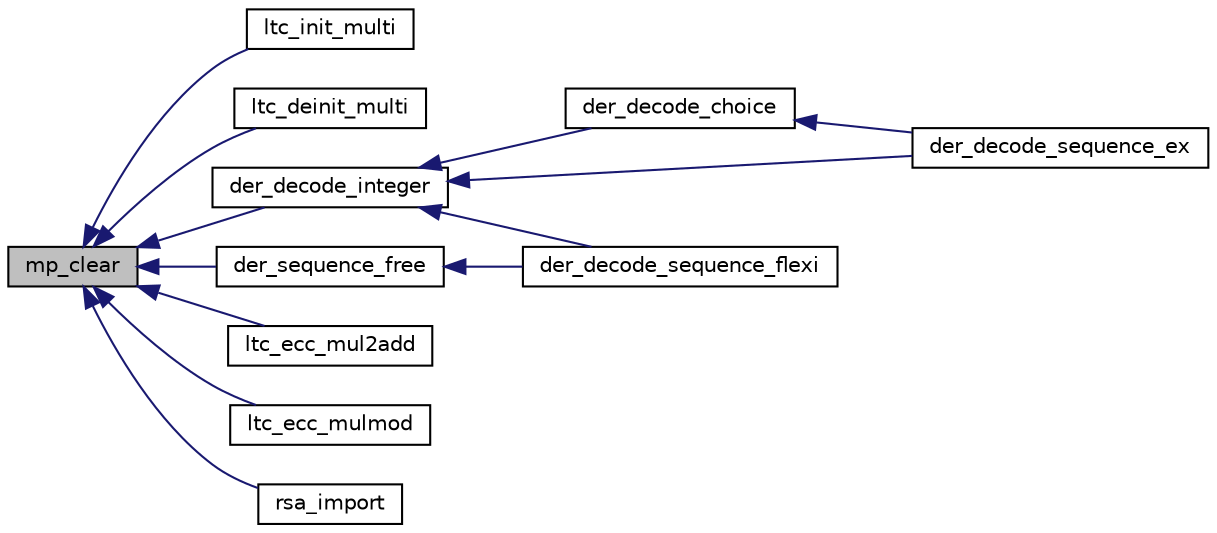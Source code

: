 digraph G
{
  edge [fontname="Helvetica",fontsize="10",labelfontname="Helvetica",labelfontsize="10"];
  node [fontname="Helvetica",fontsize="10",shape=record];
  rankdir="LR";
  Node1 [label="mp_clear",height=0.2,width=0.4,color="black", fillcolor="grey75", style="filled" fontcolor="black"];
  Node1 -> Node2 [dir="back",color="midnightblue",fontsize="10",style="solid",fontname="Helvetica"];
  Node2 [label="ltc_init_multi",height=0.2,width=0.4,color="black", fillcolor="white", style="filled",URL="$multi_8c.html#a327161b10428b234d74713b8a08acb2a"];
  Node1 -> Node3 [dir="back",color="midnightblue",fontsize="10",style="solid",fontname="Helvetica"];
  Node3 [label="ltc_deinit_multi",height=0.2,width=0.4,color="black", fillcolor="white", style="filled",URL="$multi_8c.html#abcb92ed327d5fcf9bf9bcff2a6a3107a"];
  Node1 -> Node4 [dir="back",color="midnightblue",fontsize="10",style="solid",fontname="Helvetica"];
  Node4 [label="der_decode_integer",height=0.2,width=0.4,color="black", fillcolor="white", style="filled",URL="$der__decode__integer_8c.html#ac5b0a7020165ada29ba6278fe128599d"];
  Node4 -> Node5 [dir="back",color="midnightblue",fontsize="10",style="solid",fontname="Helvetica"];
  Node5 [label="der_decode_choice",height=0.2,width=0.4,color="black", fillcolor="white", style="filled",URL="$der__decode__choice_8c.html#abbc3f8406cbf0c2d75b1c801192dcad4"];
  Node5 -> Node6 [dir="back",color="midnightblue",fontsize="10",style="solid",fontname="Helvetica"];
  Node6 [label="der_decode_sequence_ex",height=0.2,width=0.4,color="black", fillcolor="white", style="filled",URL="$der__decode__sequence__ex_8c.html#a1a943c5b2c4d97f76db0352956ab3dc6"];
  Node4 -> Node6 [dir="back",color="midnightblue",fontsize="10",style="solid",fontname="Helvetica"];
  Node4 -> Node7 [dir="back",color="midnightblue",fontsize="10",style="solid",fontname="Helvetica"];
  Node7 [label="der_decode_sequence_flexi",height=0.2,width=0.4,color="black", fillcolor="white", style="filled",URL="$der__decode__sequence__flexi_8c.html#acec68888a6eae3b64f54b37cfb43d9b1"];
  Node1 -> Node8 [dir="back",color="midnightblue",fontsize="10",style="solid",fontname="Helvetica"];
  Node8 [label="der_sequence_free",height=0.2,width=0.4,color="black", fillcolor="white", style="filled",URL="$der__sequence__free_8c.html#ad47a79b60d0b0a1f13b5529dcbd4f5fa"];
  Node8 -> Node7 [dir="back",color="midnightblue",fontsize="10",style="solid",fontname="Helvetica"];
  Node1 -> Node9 [dir="back",color="midnightblue",fontsize="10",style="solid",fontname="Helvetica"];
  Node9 [label="ltc_ecc_mul2add",height=0.2,width=0.4,color="black", fillcolor="white", style="filled",URL="$ltc__ecc__mul2add_8c.html#a19662a974059fc12dd8860624b906a61"];
  Node1 -> Node10 [dir="back",color="midnightblue",fontsize="10",style="solid",fontname="Helvetica"];
  Node10 [label="ltc_ecc_mulmod",height=0.2,width=0.4,color="black", fillcolor="white", style="filled",URL="$ltc__ecc__mulmod_8c.html#a4b699a0ba26201e68db971b8ade9668d"];
  Node1 -> Node11 [dir="back",color="midnightblue",fontsize="10",style="solid",fontname="Helvetica"];
  Node11 [label="rsa_import",height=0.2,width=0.4,color="black", fillcolor="white", style="filled",URL="$rsa__import_8c.html#aa80aefb08a282afe02c308cc19879d05"];
}
